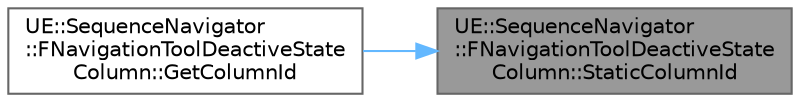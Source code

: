 digraph "UE::SequenceNavigator::FNavigationToolDeactiveStateColumn::StaticColumnId"
{
 // INTERACTIVE_SVG=YES
 // LATEX_PDF_SIZE
  bgcolor="transparent";
  edge [fontname=Helvetica,fontsize=10,labelfontname=Helvetica,labelfontsize=10];
  node [fontname=Helvetica,fontsize=10,shape=box,height=0.2,width=0.4];
  rankdir="RL";
  Node1 [id="Node000001",label="UE::SequenceNavigator\l::FNavigationToolDeactiveState\lColumn::StaticColumnId",height=0.2,width=0.4,color="gray40", fillcolor="grey60", style="filled", fontcolor="black",tooltip=" "];
  Node1 -> Node2 [id="edge1_Node000001_Node000002",dir="back",color="steelblue1",style="solid",tooltip=" "];
  Node2 [id="Node000002",label="UE::SequenceNavigator\l::FNavigationToolDeactiveState\lColumn::GetColumnId",height=0.2,width=0.4,color="grey40", fillcolor="white", style="filled",URL="$d3/da7/classUE_1_1SequenceNavigator_1_1FNavigationToolDeactiveStateColumn.html#acb4cfa3c9cd32c10eaa9a276acc84e5c",tooltip=" "];
}
